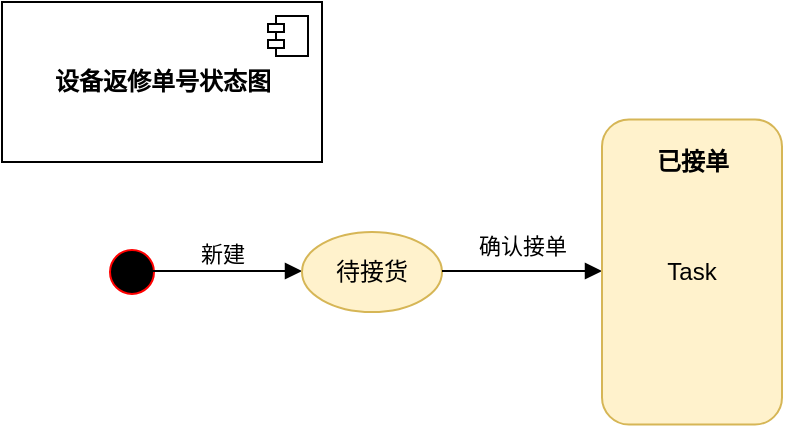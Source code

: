 <mxfile version="14.4.8" type="github"><diagram id="vzbuUuuPW1W8UNGBh9XW" name="Page-1"><mxGraphModel dx="1732" dy="559" grid="1" gridSize="10" guides="1" tooltips="1" connect="1" arrows="1" fold="1" page="1" pageScale="1" pageWidth="827" pageHeight="1169" math="0" shadow="0"><root><mxCell id="0"/><mxCell id="1" parent="0"/><mxCell id="GjCnmp8Hx3WmvxA2sRmY-6" value="" style="ellipse;html=1;shape=startState;fillColor=#000000;strokeColor=#ff0000;" parent="1" vertex="1"><mxGeometry y="120" width="30" height="30" as="geometry"/></mxCell><mxCell id="GjCnmp8Hx3WmvxA2sRmY-8" value="&lt;b&gt;设备返修单号状态图&lt;/b&gt;" style="html=1;dropTarget=0;" parent="1" vertex="1"><mxGeometry x="-50" width="160" height="80" as="geometry"/></mxCell><mxCell id="GjCnmp8Hx3WmvxA2sRmY-9" value="" style="shape=module;jettyWidth=8;jettyHeight=4;" parent="GjCnmp8Hx3WmvxA2sRmY-8" vertex="1"><mxGeometry x="1" width="20" height="20" relative="1" as="geometry"><mxPoint x="-27" y="7" as="offset"/></mxGeometry></mxCell><mxCell id="GjCnmp8Hx3WmvxA2sRmY-14" value="新建" style="html=1;verticalAlign=bottom;endArrow=block;" parent="1" edge="1"><mxGeometry width="80" relative="1" as="geometry"><mxPoint x="20" y="134.5" as="sourcePoint"/><mxPoint x="100" y="134.5" as="targetPoint"/></mxGeometry></mxCell><mxCell id="GjCnmp8Hx3WmvxA2sRmY-15" value="待接货" style="ellipse;whiteSpace=wrap;html=1;fillColor=#fff2cc;strokeColor=#d6b656;" parent="1" vertex="1"><mxGeometry x="100" y="115" width="70" height="40" as="geometry"/></mxCell><mxCell id="GjCnmp8Hx3WmvxA2sRmY-16" value="确认接单" style="html=1;verticalAlign=bottom;endArrow=block;" parent="1" edge="1"><mxGeometry y="5" width="80" relative="1" as="geometry"><mxPoint x="170" y="134.5" as="sourcePoint"/><mxPoint x="250" y="134.5" as="targetPoint"/><mxPoint y="1" as="offset"/></mxGeometry></mxCell><mxCell id="GjCnmp8Hx3WmvxA2sRmY-17" value="Task" style="shape=ext;rounded=1;html=1;whiteSpace=wrap;fillColor=#fff2cc;strokeColor=#d6b656;" parent="1" vertex="1"><mxGeometry x="250" y="58.75" width="90" height="152.5" as="geometry"/></mxCell><mxCell id="GjCnmp8Hx3WmvxA2sRmY-18" value="&lt;b&gt;已接单&lt;/b&gt;" style="text;html=1;resizable=0;autosize=1;align=center;verticalAlign=middle;points=[];fillColor=none;strokeColor=none;rounded=0;" parent="1" vertex="1"><mxGeometry x="270" y="70" width="50" height="20" as="geometry"/></mxCell></root></mxGraphModel></diagram></mxfile>
